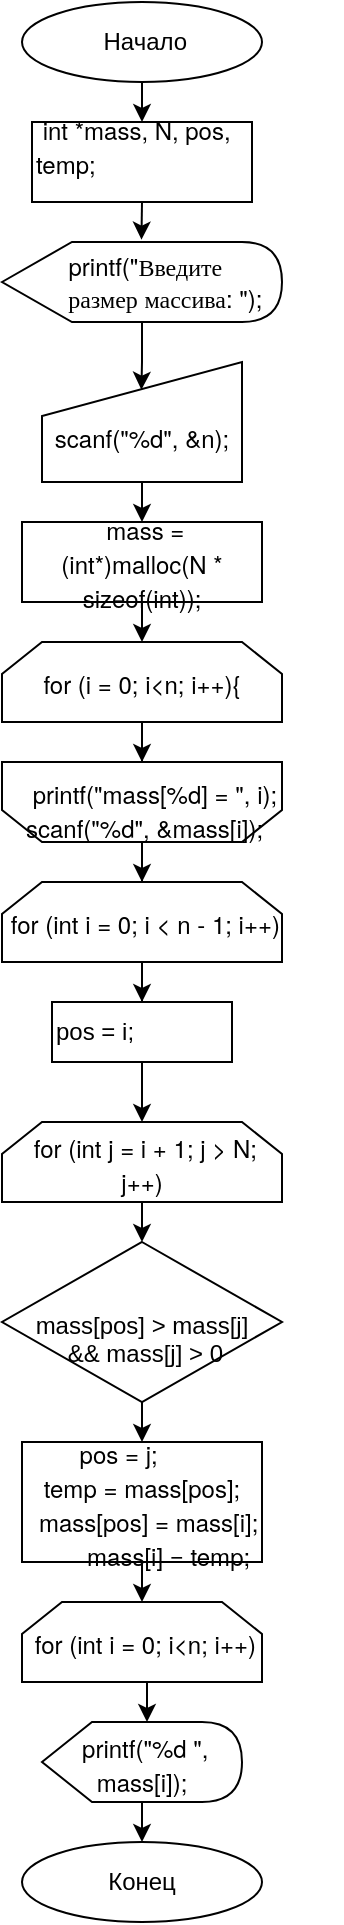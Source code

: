 <mxfile version="15.9.4" type="github">
  <diagram id="C5RBs43oDa-KdzZeNtuy" name="Page-1">
    <mxGraphModel dx="946" dy="662" grid="1" gridSize="10" guides="1" tooltips="1" connect="1" arrows="1" fold="1" page="1" pageScale="1" pageWidth="1169" pageHeight="1654" math="0" shadow="0">
      <root>
        <mxCell id="WIyWlLk6GJQsqaUBKTNV-0" />
        <mxCell id="WIyWlLk6GJQsqaUBKTNV-1" parent="WIyWlLk6GJQsqaUBKTNV-0" />
        <mxCell id="BlZE2K9pNSNaexMbTKUI-1" style="edgeStyle=orthogonalEdgeStyle;rounded=0;orthogonalLoop=1;jettySize=auto;html=1;entryX=0.5;entryY=0;entryDx=0;entryDy=0;" edge="1" parent="WIyWlLk6GJQsqaUBKTNV-1" source="3qB-yeAW9LOkjrDs_IJ0-26" target="3qB-yeAW9LOkjrDs_IJ0-30">
          <mxGeometry relative="1" as="geometry" />
        </mxCell>
        <mxCell id="3qB-yeAW9LOkjrDs_IJ0-26" value="" style="shape=loopLimit;whiteSpace=wrap;html=1;rotation=-180;" parent="WIyWlLk6GJQsqaUBKTNV-1" vertex="1">
          <mxGeometry x="380" y="920" width="140" height="40" as="geometry" />
        </mxCell>
        <mxCell id="3qB-yeAW9LOkjrDs_IJ0-7" style="edgeStyle=orthogonalEdgeStyle;rounded=0;orthogonalLoop=1;jettySize=auto;html=1;exitX=0.5;exitY=1;exitDx=0;exitDy=0;entryX=0.5;entryY=0;entryDx=0;entryDy=0;" parent="WIyWlLk6GJQsqaUBKTNV-1" source="3qB-yeAW9LOkjrDs_IJ0-4" target="3qB-yeAW9LOkjrDs_IJ0-6" edge="1">
          <mxGeometry relative="1" as="geometry" />
        </mxCell>
        <mxCell id="3qB-yeAW9LOkjrDs_IJ0-4" value="&amp;nbsp;Начало" style="ellipse;whiteSpace=wrap;html=1;" parent="WIyWlLk6GJQsqaUBKTNV-1" vertex="1">
          <mxGeometry x="390" y="540" width="120" height="40" as="geometry" />
        </mxCell>
        <mxCell id="3qB-yeAW9LOkjrDs_IJ0-10" style="edgeStyle=orthogonalEdgeStyle;rounded=0;orthogonalLoop=1;jettySize=auto;html=1;exitX=0.5;exitY=1;exitDx=0;exitDy=0;entryX=0.498;entryY=-0.029;entryDx=0;entryDy=0;entryPerimeter=0;" parent="WIyWlLk6GJQsqaUBKTNV-1" source="3qB-yeAW9LOkjrDs_IJ0-6" target="3qB-yeAW9LOkjrDs_IJ0-8" edge="1">
          <mxGeometry relative="1" as="geometry" />
        </mxCell>
        <mxCell id="3qB-yeAW9LOkjrDs_IJ0-6" value="&lt;p style=&quot;margin: 0px ; font-stretch: normal ; line-height: normal ; font-family: &amp;#34;helvetica neue&amp;#34;&quot;&gt;&lt;span class=&quot;Apple-converted-space&quot;&gt;&lt;br&gt;&lt;/span&gt;&lt;/p&gt;&lt;p style=&quot;margin: 0px ; font-stretch: normal ; line-height: normal ; font-family: &amp;#34;helvetica neue&amp;#34;&quot;&gt;&lt;span class=&quot;Apple-converted-space&quot;&gt;&amp;nbsp;&lt;/span&gt;int *mass, N, pos,&amp;nbsp;&lt;/p&gt;&lt;p style=&quot;margin: 0px ; font-stretch: normal ; line-height: normal ; font-family: &amp;#34;helvetica neue&amp;#34;&quot;&gt;temp;&lt;/p&gt;&lt;p style=&quot;margin: 0px ; font-stretch: normal ; line-height: normal ; font-family: &amp;#34;helvetica neue&amp;#34;&quot;&gt;&lt;br&gt;&lt;/p&gt;&lt;p style=&quot;margin: 0px ; font-stretch: normal ; line-height: normal ; font-family: &amp;#34;helvetica neue&amp;#34;&quot;&gt;&lt;br&gt;&lt;/p&gt;" style="rounded=0;whiteSpace=wrap;html=1;align=left;" parent="WIyWlLk6GJQsqaUBKTNV-1" vertex="1">
          <mxGeometry x="395" y="600" width="110" height="40" as="geometry" />
        </mxCell>
        <mxCell id="3qB-yeAW9LOkjrDs_IJ0-13" style="edgeStyle=orthogonalEdgeStyle;rounded=0;orthogonalLoop=1;jettySize=auto;html=1;entryX=0.497;entryY=0.231;entryDx=0;entryDy=0;entryPerimeter=0;" parent="WIyWlLk6GJQsqaUBKTNV-1" source="3qB-yeAW9LOkjrDs_IJ0-8" target="3qB-yeAW9LOkjrDs_IJ0-9" edge="1">
          <mxGeometry relative="1" as="geometry" />
        </mxCell>
        <mxCell id="3qB-yeAW9LOkjrDs_IJ0-8" value="&lt;span style=&quot;font-family: &amp;#34;helvetica neue&amp;#34; ; text-align: left&quot;&gt;&amp;nbsp;printf(&quot;Введите &lt;br&gt;&amp;nbsp; &amp;nbsp; &amp;nbsp; &amp;nbsp;размер массива: &quot;);&lt;/span&gt;" style="shape=display;whiteSpace=wrap;html=1;" parent="WIyWlLk6GJQsqaUBKTNV-1" vertex="1">
          <mxGeometry x="380" y="660" width="140" height="40" as="geometry" />
        </mxCell>
        <mxCell id="3qB-yeAW9LOkjrDs_IJ0-15" style="edgeStyle=orthogonalEdgeStyle;rounded=0;orthogonalLoop=1;jettySize=auto;html=1;exitX=0.5;exitY=1;exitDx=0;exitDy=0;entryX=0.5;entryY=0;entryDx=0;entryDy=0;" parent="WIyWlLk6GJQsqaUBKTNV-1" source="3qB-yeAW9LOkjrDs_IJ0-9" target="3qB-yeAW9LOkjrDs_IJ0-14" edge="1">
          <mxGeometry relative="1" as="geometry" />
        </mxCell>
        <mxCell id="3qB-yeAW9LOkjrDs_IJ0-9" value="&lt;span style=&quot;font-family: &amp;#34;helvetica neue&amp;#34;&quot;&gt;&lt;br&gt;scanf(&quot;%d&quot;, &amp;amp;n);&lt;/span&gt;" style="shape=manualInput;whiteSpace=wrap;html=1;align=center;size=27;" parent="WIyWlLk6GJQsqaUBKTNV-1" vertex="1">
          <mxGeometry x="400" y="720" width="100" height="60" as="geometry" />
        </mxCell>
        <mxCell id="3qB-yeAW9LOkjrDs_IJ0-17" style="edgeStyle=orthogonalEdgeStyle;rounded=0;orthogonalLoop=1;jettySize=auto;html=1;exitX=0.5;exitY=1;exitDx=0;exitDy=0;entryX=0.5;entryY=0;entryDx=0;entryDy=0;" parent="WIyWlLk6GJQsqaUBKTNV-1" source="3qB-yeAW9LOkjrDs_IJ0-14" target="3qB-yeAW9LOkjrDs_IJ0-16" edge="1">
          <mxGeometry relative="1" as="geometry" />
        </mxCell>
        <mxCell id="3qB-yeAW9LOkjrDs_IJ0-14" value="&lt;p style=&quot;margin: 0px ; font-stretch: normal ; line-height: normal ; font-family: &amp;#34;helvetica neue&amp;#34;&quot;&gt;&amp;nbsp;mass = (int*)malloc(N * sizeof(int));&lt;/p&gt;" style="rounded=0;whiteSpace=wrap;html=1;" parent="WIyWlLk6GJQsqaUBKTNV-1" vertex="1">
          <mxGeometry x="390" y="800" width="120" height="40" as="geometry" />
        </mxCell>
        <mxCell id="3qB-yeAW9LOkjrDs_IJ0-29" style="edgeStyle=orthogonalEdgeStyle;rounded=0;orthogonalLoop=1;jettySize=auto;html=1;entryX=0.375;entryY=0;entryDx=0;entryDy=0;entryPerimeter=0;" parent="WIyWlLk6GJQsqaUBKTNV-1" source="3qB-yeAW9LOkjrDs_IJ0-16" target="3qB-yeAW9LOkjrDs_IJ0-27" edge="1">
          <mxGeometry relative="1" as="geometry" />
        </mxCell>
        <mxCell id="3qB-yeAW9LOkjrDs_IJ0-16" value="&lt;p style=&quot;margin: 0px ; font-stretch: normal ; line-height: normal ; font-family: &amp;#34;helvetica neue&amp;#34;&quot;&gt;for (i = 0; i&amp;lt;n; i++){&lt;/p&gt;" style="shape=loopLimit;whiteSpace=wrap;html=1;" parent="WIyWlLk6GJQsqaUBKTNV-1" vertex="1">
          <mxGeometry x="380" y="860" width="140" height="40" as="geometry" />
        </mxCell>
        <mxCell id="3qB-yeAW9LOkjrDs_IJ0-27" value="&lt;p style=&quot;margin: 0.0px 0.0px 0.0px 0.0px ; font: 12.0px &amp;#34;helvetica neue&amp;#34;&quot;&gt;&lt;span class=&quot;Apple-converted-space&quot;&gt;&amp;nbsp;&lt;/span&gt;printf(&quot;mass[%d] = &quot;, i);&lt;/p&gt;&lt;p style=&quot;margin: 0.0px 0.0px 0.0px 0.0px ; font: 12.0px &amp;#34;helvetica neue&amp;#34;&quot;&gt;scanf(&quot;%d&quot;, &amp;amp;mass[i]);&lt;/p&gt;" style="text;whiteSpace=wrap;html=1;" parent="WIyWlLk6GJQsqaUBKTNV-1" vertex="1">
          <mxGeometry x="390" y="920" width="160" height="40" as="geometry" />
        </mxCell>
        <mxCell id="BlZE2K9pNSNaexMbTKUI-2" style="edgeStyle=orthogonalEdgeStyle;rounded=0;orthogonalLoop=1;jettySize=auto;html=1;entryX=0.5;entryY=0;entryDx=0;entryDy=0;" edge="1" parent="WIyWlLk6GJQsqaUBKTNV-1" source="3qB-yeAW9LOkjrDs_IJ0-30" target="BlZE2K9pNSNaexMbTKUI-0">
          <mxGeometry relative="1" as="geometry" />
        </mxCell>
        <mxCell id="3qB-yeAW9LOkjrDs_IJ0-30" value="&lt;p style=&quot;margin: 0px ; font-stretch: normal ; line-height: normal ; font-family: &amp;#34;helvetica neue&amp;#34;&quot;&gt;&amp;nbsp;for (int i = 0; i &amp;lt; n - 1; i++)&lt;/p&gt;" style="shape=loopLimit;whiteSpace=wrap;html=1;" parent="WIyWlLk6GJQsqaUBKTNV-1" vertex="1">
          <mxGeometry x="380" y="980" width="140" height="40" as="geometry" />
        </mxCell>
        <mxCell id="3qB-yeAW9LOkjrDs_IJ0-35" style="edgeStyle=orthogonalEdgeStyle;rounded=0;orthogonalLoop=1;jettySize=auto;html=1;exitX=0.5;exitY=1;exitDx=0;exitDy=0;entryX=0.5;entryY=0;entryDx=0;entryDy=0;" parent="WIyWlLk6GJQsqaUBKTNV-1" source="3qB-yeAW9LOkjrDs_IJ0-31" target="3qB-yeAW9LOkjrDs_IJ0-32" edge="1">
          <mxGeometry relative="1" as="geometry" />
        </mxCell>
        <mxCell id="3qB-yeAW9LOkjrDs_IJ0-31" value="&lt;p style=&quot;margin: 0px ; font-stretch: normal ; line-height: normal ; font-family: &amp;#34;helvetica neue&amp;#34;&quot;&gt;&amp;nbsp;for (int j = i + 1; j &amp;gt; N; j++)&lt;/p&gt;" style="shape=loopLimit;whiteSpace=wrap;html=1;" parent="WIyWlLk6GJQsqaUBKTNV-1" vertex="1">
          <mxGeometry x="380" y="1100" width="140" height="40" as="geometry" />
        </mxCell>
        <mxCell id="3qB-yeAW9LOkjrDs_IJ0-34" style="edgeStyle=orthogonalEdgeStyle;rounded=0;orthogonalLoop=1;jettySize=auto;html=1;exitX=0.5;exitY=1;exitDx=0;exitDy=0;entryX=0.5;entryY=0;entryDx=0;entryDy=0;" parent="WIyWlLk6GJQsqaUBKTNV-1" source="3qB-yeAW9LOkjrDs_IJ0-32" target="3qB-yeAW9LOkjrDs_IJ0-33" edge="1">
          <mxGeometry relative="1" as="geometry" />
        </mxCell>
        <mxCell id="3qB-yeAW9LOkjrDs_IJ0-32" value="&lt;p style=&quot;margin: 0px ; font-stretch: normal ; line-height: normal ; font-family: &amp;#34;helvetica neue&amp;#34;&quot;&gt;&amp;nbsp;&lt;/p&gt;mass[pos] &amp;gt; mass[j]&lt;br&gt;&amp;nbsp;&amp;amp;&amp;amp; mass[j] &amp;gt; 0" style="rhombus;whiteSpace=wrap;html=1;" parent="WIyWlLk6GJQsqaUBKTNV-1" vertex="1">
          <mxGeometry x="380" y="1160" width="140" height="80" as="geometry" />
        </mxCell>
        <mxCell id="3qB-yeAW9LOkjrDs_IJ0-39" style="edgeStyle=orthogonalEdgeStyle;rounded=0;orthogonalLoop=1;jettySize=auto;html=1;exitX=0.5;exitY=1;exitDx=0;exitDy=0;entryX=0.5;entryY=0;entryDx=0;entryDy=0;" parent="WIyWlLk6GJQsqaUBKTNV-1" source="3qB-yeAW9LOkjrDs_IJ0-33" target="3qB-yeAW9LOkjrDs_IJ0-37" edge="1">
          <mxGeometry relative="1" as="geometry" />
        </mxCell>
        <mxCell id="3qB-yeAW9LOkjrDs_IJ0-33" value="&lt;p style=&quot;margin: 0px ; font-stretch: normal ; line-height: normal ; font-family: &amp;#34;helvetica neue&amp;#34;&quot;&gt;&amp;nbsp;pos = j; &amp;nbsp; &amp;nbsp; &amp;nbsp; &amp;nbsp;&lt;/p&gt;&lt;p style=&quot;margin: 0px ; font-stretch: normal ; line-height: normal ; font-family: &amp;#34;helvetica neue&amp;#34;&quot;&gt;temp = mass[pos];&lt;/p&gt;&lt;p style=&quot;margin: 0px ; font-stretch: normal ; line-height: normal ; font-family: &amp;#34;helvetica neue&amp;#34;&quot;&gt;&amp;nbsp; mass[pos] = mass[i];&lt;/p&gt;&lt;p style=&quot;margin: 0px ; font-stretch: normal ; line-height: normal ; font-family: &amp;#34;helvetica neue&amp;#34;&quot;&gt;&amp;nbsp; &amp;nbsp; &amp;nbsp; &amp;nbsp; mass[i] = temp;&lt;/p&gt;" style="rounded=0;whiteSpace=wrap;html=1;" parent="WIyWlLk6GJQsqaUBKTNV-1" vertex="1">
          <mxGeometry x="390" y="1260" width="120" height="60" as="geometry" />
        </mxCell>
        <mxCell id="3qB-yeAW9LOkjrDs_IJ0-41" style="edgeStyle=orthogonalEdgeStyle;rounded=0;orthogonalLoop=1;jettySize=auto;html=1;exitX=0.5;exitY=1;exitDx=0;exitDy=0;entryX=0;entryY=0;entryDx=52.5;entryDy=0;entryPerimeter=0;" parent="WIyWlLk6GJQsqaUBKTNV-1" source="3qB-yeAW9LOkjrDs_IJ0-37" target="3qB-yeAW9LOkjrDs_IJ0-38" edge="1">
          <mxGeometry relative="1" as="geometry" />
        </mxCell>
        <mxCell id="3qB-yeAW9LOkjrDs_IJ0-37" value="&lt;p style=&quot;margin: 0px ; font-stretch: normal ; line-height: normal ; font-family: &amp;#34;helvetica neue&amp;#34;&quot;&gt;&amp;nbsp;for (int i = 0; i&amp;lt;n; i++)&lt;/p&gt;" style="shape=loopLimit;whiteSpace=wrap;html=1;" parent="WIyWlLk6GJQsqaUBKTNV-1" vertex="1">
          <mxGeometry x="390" y="1340" width="120" height="40" as="geometry" />
        </mxCell>
        <mxCell id="3qB-yeAW9LOkjrDs_IJ0-44" style="edgeStyle=orthogonalEdgeStyle;rounded=0;orthogonalLoop=1;jettySize=auto;html=1;exitX=0;exitY=0;exitDx=52.5;exitDy=40;exitPerimeter=0;entryX=0.5;entryY=0;entryDx=0;entryDy=0;" parent="WIyWlLk6GJQsqaUBKTNV-1" source="3qB-yeAW9LOkjrDs_IJ0-38" target="3qB-yeAW9LOkjrDs_IJ0-43" edge="1">
          <mxGeometry relative="1" as="geometry" />
        </mxCell>
        <mxCell id="3qB-yeAW9LOkjrDs_IJ0-38" value="&lt;p style=&quot;margin: 0px ; font-stretch: normal ; line-height: normal ; font-family: &amp;#34;helvetica neue&amp;#34;&quot;&gt;&amp;nbsp;printf(&quot;%d &quot;, mass[i]);&lt;/p&gt;" style="shape=display;whiteSpace=wrap;html=1;" parent="WIyWlLk6GJQsqaUBKTNV-1" vertex="1">
          <mxGeometry x="400" y="1400" width="100" height="40" as="geometry" />
        </mxCell>
        <mxCell id="3qB-yeAW9LOkjrDs_IJ0-43" value="Конец" style="ellipse;whiteSpace=wrap;html=1;" parent="WIyWlLk6GJQsqaUBKTNV-1" vertex="1">
          <mxGeometry x="390" y="1460" width="120" height="40" as="geometry" />
        </mxCell>
        <mxCell id="BlZE2K9pNSNaexMbTKUI-3" style="edgeStyle=orthogonalEdgeStyle;rounded=0;orthogonalLoop=1;jettySize=auto;html=1;entryX=0.5;entryY=0;entryDx=0;entryDy=0;" edge="1" parent="WIyWlLk6GJQsqaUBKTNV-1" source="BlZE2K9pNSNaexMbTKUI-0" target="3qB-yeAW9LOkjrDs_IJ0-31">
          <mxGeometry relative="1" as="geometry" />
        </mxCell>
        <mxCell id="BlZE2K9pNSNaexMbTKUI-0" value="pos = i;" style="rounded=0;whiteSpace=wrap;html=1;align=left;" vertex="1" parent="WIyWlLk6GJQsqaUBKTNV-1">
          <mxGeometry x="405" y="1040" width="90" height="30" as="geometry" />
        </mxCell>
      </root>
    </mxGraphModel>
  </diagram>
</mxfile>
